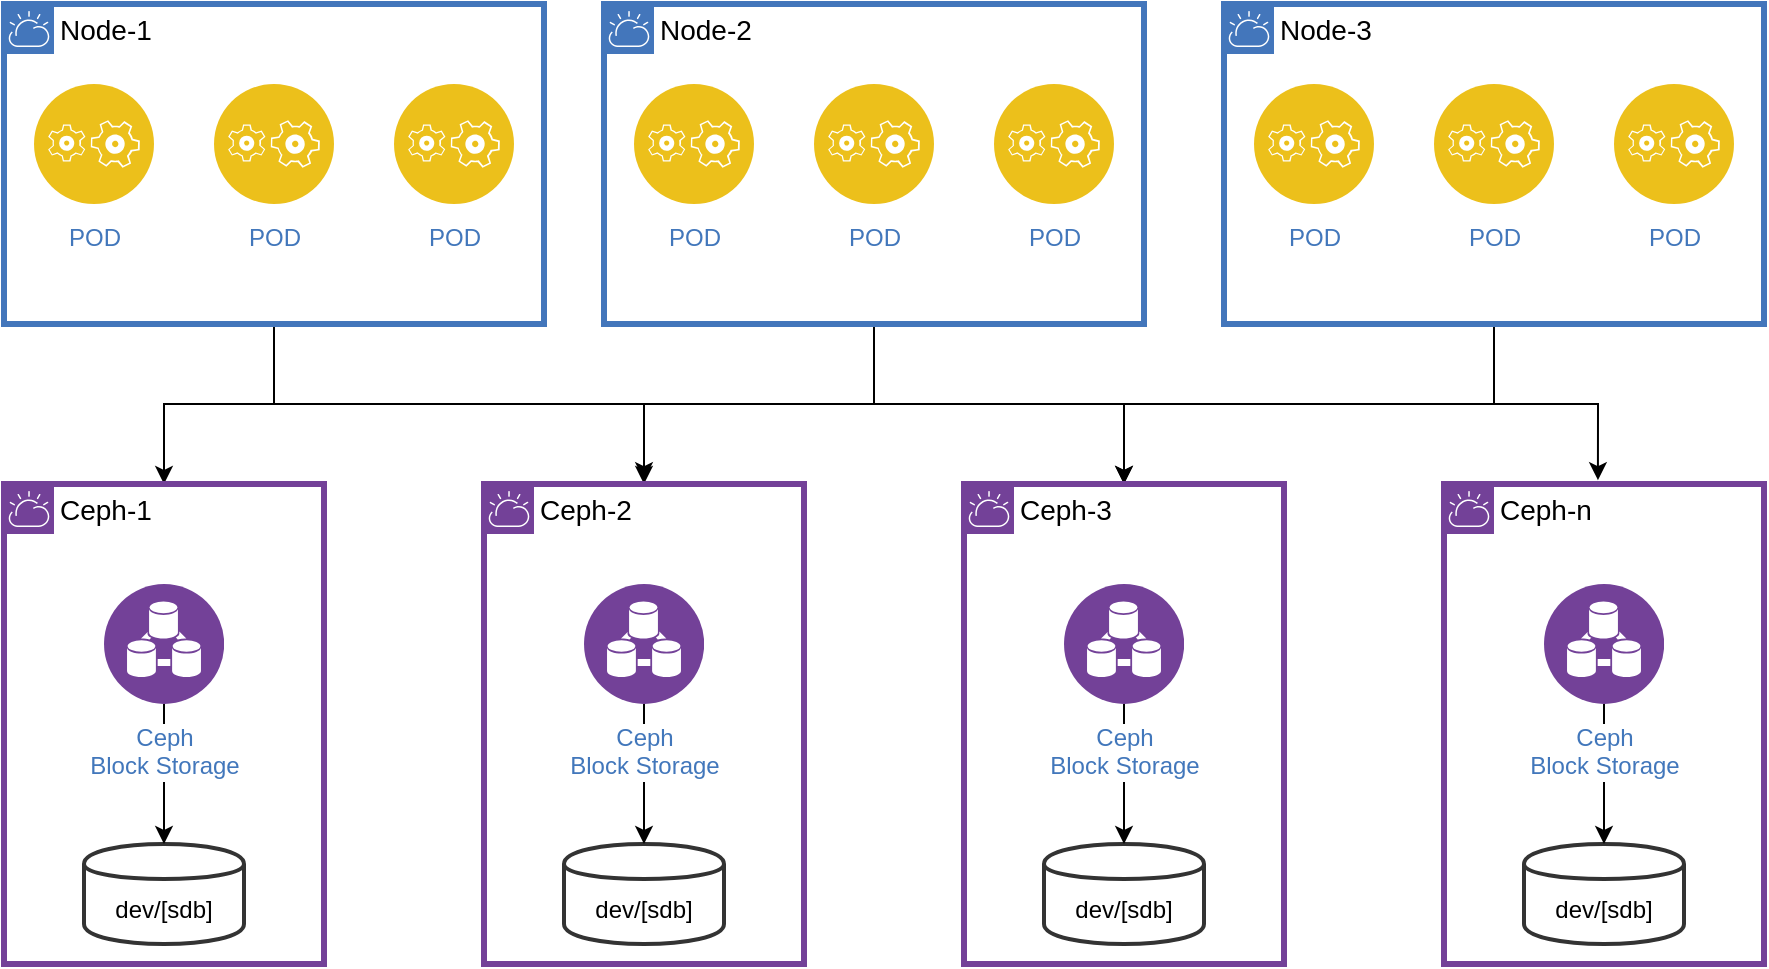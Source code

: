 <mxfile version="13.0.1" type="device"><diagram id="WRrjxI1vxbq5a2VLT-Ze" name="Page-1"><mxGraphModel dx="1185" dy="662" grid="1" gridSize="10" guides="1" tooltips="1" connect="1" arrows="1" fold="1" page="1" pageScale="1" pageWidth="1100" pageHeight="850" math="0" shadow="0"><root><mxCell id="0"/><mxCell id="1" parent="0"/><mxCell id="nu2w6wLr4gr7auDzKvVK-86" style="edgeStyle=orthogonalEdgeStyle;rounded=0;orthogonalLoop=1;jettySize=auto;html=1;fontSize=14;" edge="1" parent="1" source="nu2w6wLr4gr7auDzKvVK-7" target="nu2w6wLr4gr7auDzKvVK-63"><mxGeometry relative="1" as="geometry"/></mxCell><mxCell id="nu2w6wLr4gr7auDzKvVK-91" style="edgeStyle=orthogonalEdgeStyle;rounded=0;orthogonalLoop=1;jettySize=auto;html=1;entryX=0.5;entryY=-0.008;entryDx=0;entryDy=0;entryPerimeter=0;fontSize=14;" edge="1" parent="1" source="nu2w6wLr4gr7auDzKvVK-7" target="nu2w6wLr4gr7auDzKvVK-74"><mxGeometry relative="1" as="geometry"/></mxCell><mxCell id="nu2w6wLr4gr7auDzKvVK-7" value="Node-1" style="shape=mxgraph.ibm.box;prType=cloud;fontStyle=0;verticalAlign=top;align=left;spacingLeft=32;spacingTop=4;fillColor=none;rounded=0;whiteSpace=wrap;html=1;strokeColor=#4376BB;strokeWidth=3;dashed=0;container=1;spacing=-4;collapsible=0;expand=0;recursiveResize=0;fontSize=14;" vertex="1" parent="1"><mxGeometry x="120" y="320" width="270" height="160" as="geometry"/></mxCell><mxCell id="nu2w6wLr4gr7auDzKvVK-19" value="POD" style="aspect=fixed;perimeter=ellipsePerimeter;html=1;align=center;shadow=0;dashed=0;fontColor=#4277BB;labelBackgroundColor=#ffffff;fontSize=12;spacingTop=3;image;image=img/lib/ibm/applications/application_logic.svg;strokeColor=#67AB9F;" vertex="1" parent="nu2w6wLr4gr7auDzKvVK-7"><mxGeometry x="15" y="40" width="60" height="60" as="geometry"/></mxCell><mxCell id="nu2w6wLr4gr7auDzKvVK-20" value="POD" style="aspect=fixed;perimeter=ellipsePerimeter;html=1;align=center;shadow=0;dashed=0;fontColor=#4277BB;labelBackgroundColor=#ffffff;fontSize=12;spacingTop=3;image;image=img/lib/ibm/applications/application_logic.svg;strokeColor=#67AB9F;" vertex="1" parent="nu2w6wLr4gr7auDzKvVK-7"><mxGeometry x="105" y="40" width="60" height="60" as="geometry"/></mxCell><mxCell id="nu2w6wLr4gr7auDzKvVK-21" value="POD" style="aspect=fixed;perimeter=ellipsePerimeter;html=1;align=center;shadow=0;dashed=0;fontColor=#4277BB;labelBackgroundColor=#ffffff;fontSize=12;spacingTop=3;image;image=img/lib/ibm/applications/application_logic.svg;strokeColor=#67AB9F;" vertex="1" parent="nu2w6wLr4gr7auDzKvVK-7"><mxGeometry x="195" y="40" width="60" height="60" as="geometry"/></mxCell><mxCell id="nu2w6wLr4gr7auDzKvVK-88" style="edgeStyle=orthogonalEdgeStyle;rounded=0;orthogonalLoop=1;jettySize=auto;html=1;fontSize=14;" edge="1" parent="1" source="nu2w6wLr4gr7auDzKvVK-30" target="nu2w6wLr4gr7auDzKvVK-78"><mxGeometry relative="1" as="geometry"/></mxCell><mxCell id="nu2w6wLr4gr7auDzKvVK-90" style="edgeStyle=orthogonalEdgeStyle;rounded=0;orthogonalLoop=1;jettySize=auto;html=1;fontSize=14;" edge="1" parent="1" source="nu2w6wLr4gr7auDzKvVK-30" target="nu2w6wLr4gr7auDzKvVK-74"><mxGeometry relative="1" as="geometry"/></mxCell><mxCell id="nu2w6wLr4gr7auDzKvVK-30" value="Node-2" style="shape=mxgraph.ibm.box;prType=cloud;fontStyle=0;verticalAlign=top;align=left;spacingLeft=32;spacingTop=4;fillColor=none;rounded=0;whiteSpace=wrap;html=1;strokeColor=#4376BB;strokeWidth=3;dashed=0;container=1;spacing=-4;collapsible=0;expand=0;recursiveResize=0;fontSize=14;" vertex="1" parent="1"><mxGeometry x="420" y="320" width="270" height="160" as="geometry"/></mxCell><mxCell id="nu2w6wLr4gr7auDzKvVK-32" value="POD" style="aspect=fixed;perimeter=ellipsePerimeter;html=1;align=center;shadow=0;dashed=0;fontColor=#4277BB;labelBackgroundColor=#ffffff;fontSize=12;spacingTop=3;image;image=img/lib/ibm/applications/application_logic.svg;strokeColor=#67AB9F;" vertex="1" parent="nu2w6wLr4gr7auDzKvVK-30"><mxGeometry x="15" y="40" width="60" height="60" as="geometry"/></mxCell><mxCell id="nu2w6wLr4gr7auDzKvVK-34" value="POD" style="aspect=fixed;perimeter=ellipsePerimeter;html=1;align=center;shadow=0;dashed=0;fontColor=#4277BB;labelBackgroundColor=#ffffff;fontSize=12;spacingTop=3;image;image=img/lib/ibm/applications/application_logic.svg;strokeColor=#67AB9F;" vertex="1" parent="nu2w6wLr4gr7auDzKvVK-30"><mxGeometry x="105" y="40" width="60" height="60" as="geometry"/></mxCell><mxCell id="nu2w6wLr4gr7auDzKvVK-36" value="POD" style="aspect=fixed;perimeter=ellipsePerimeter;html=1;align=center;shadow=0;dashed=0;fontColor=#4277BB;labelBackgroundColor=#ffffff;fontSize=12;spacingTop=3;image;image=img/lib/ibm/applications/application_logic.svg;strokeColor=#67AB9F;" vertex="1" parent="nu2w6wLr4gr7auDzKvVK-30"><mxGeometry x="195" y="40" width="60" height="60" as="geometry"/></mxCell><mxCell id="nu2w6wLr4gr7auDzKvVK-87" style="edgeStyle=orthogonalEdgeStyle;rounded=0;orthogonalLoop=1;jettySize=auto;html=1;entryX=0.481;entryY=-0.008;entryDx=0;entryDy=0;entryPerimeter=0;fontSize=14;" edge="1" parent="1" source="nu2w6wLr4gr7auDzKvVK-40" target="nu2w6wLr4gr7auDzKvVK-82"><mxGeometry relative="1" as="geometry"/></mxCell><mxCell id="nu2w6wLr4gr7auDzKvVK-89" style="edgeStyle=orthogonalEdgeStyle;rounded=0;orthogonalLoop=1;jettySize=auto;html=1;fontSize=14;" edge="1" parent="1" source="nu2w6wLr4gr7auDzKvVK-40" target="nu2w6wLr4gr7auDzKvVK-78"><mxGeometry relative="1" as="geometry"/></mxCell><mxCell id="nu2w6wLr4gr7auDzKvVK-40" value="Node-3" style="shape=mxgraph.ibm.box;prType=cloud;fontStyle=0;verticalAlign=top;align=left;spacingLeft=32;spacingTop=4;fillColor=none;rounded=0;whiteSpace=wrap;html=1;strokeColor=#4376BB;strokeWidth=3;dashed=0;container=1;spacing=-4;collapsible=0;expand=0;recursiveResize=0;fontSize=14;" vertex="1" parent="1"><mxGeometry x="730" y="320" width="270" height="160" as="geometry"/></mxCell><mxCell id="nu2w6wLr4gr7auDzKvVK-42" value="POD" style="aspect=fixed;perimeter=ellipsePerimeter;html=1;align=center;shadow=0;dashed=0;fontColor=#4277BB;labelBackgroundColor=#ffffff;fontSize=12;spacingTop=3;image;image=img/lib/ibm/applications/application_logic.svg;strokeColor=#67AB9F;" vertex="1" parent="nu2w6wLr4gr7auDzKvVK-40"><mxGeometry x="15" y="40" width="60" height="60" as="geometry"/></mxCell><mxCell id="nu2w6wLr4gr7auDzKvVK-44" value="POD" style="aspect=fixed;perimeter=ellipsePerimeter;html=1;align=center;shadow=0;dashed=0;fontColor=#4277BB;labelBackgroundColor=#ffffff;fontSize=12;spacingTop=3;image;image=img/lib/ibm/applications/application_logic.svg;strokeColor=#67AB9F;" vertex="1" parent="nu2w6wLr4gr7auDzKvVK-40"><mxGeometry x="105" y="40" width="60" height="60" as="geometry"/></mxCell><mxCell id="nu2w6wLr4gr7auDzKvVK-46" value="POD" style="aspect=fixed;perimeter=ellipsePerimeter;html=1;align=center;shadow=0;dashed=0;fontColor=#4277BB;labelBackgroundColor=#ffffff;fontSize=12;spacingTop=3;image;image=img/lib/ibm/applications/application_logic.svg;strokeColor=#67AB9F;" vertex="1" parent="nu2w6wLr4gr7auDzKvVK-40"><mxGeometry x="195" y="40" width="60" height="60" as="geometry"/></mxCell><mxCell id="nu2w6wLr4gr7auDzKvVK-63" value="Ceph-1" style="shape=mxgraph.ibm.box;prType=cloud;fontStyle=0;verticalAlign=top;align=left;spacingLeft=32;spacingTop=4;fillColor=none;rounded=0;whiteSpace=wrap;html=1;strokeColor=#734198;strokeWidth=3;dashed=0;container=1;spacing=-4;collapsible=0;expand=0;recursiveResize=0;fontSize=14;" vertex="1" parent="1"><mxGeometry x="120" y="560" width="160" height="240" as="geometry"/></mxCell><mxCell id="nu2w6wLr4gr7auDzKvVK-71" value="dev/[sdb]" style="shape=cylinder;whiteSpace=wrap;html=1;boundedLbl=1;backgroundOutline=1;strokeColor=#333333;strokeWidth=2;" vertex="1" parent="nu2w6wLr4gr7auDzKvVK-63"><mxGeometry x="40" y="180" width="80" height="50" as="geometry"/></mxCell><mxCell id="nu2w6wLr4gr7auDzKvVK-72" style="edgeStyle=orthogonalEdgeStyle;rounded=0;orthogonalLoop=1;jettySize=auto;html=1;" edge="1" parent="nu2w6wLr4gr7auDzKvVK-63" source="nu2w6wLr4gr7auDzKvVK-73" target="nu2w6wLr4gr7auDzKvVK-71"><mxGeometry relative="1" as="geometry"><mxPoint x="80" y="120" as="sourcePoint"/></mxGeometry></mxCell><mxCell id="nu2w6wLr4gr7auDzKvVK-73" value="Ceph&lt;br&gt;Block Storage" style="aspect=fixed;perimeter=ellipsePerimeter;html=1;align=center;shadow=0;dashed=0;fontColor=#4277BB;labelBackgroundColor=#ffffff;fontSize=12;spacingTop=3;image;image=img/lib/ibm/analytics/data_integration.svg;strokeColor=#01AF9C;strokeWidth=2;" vertex="1" parent="nu2w6wLr4gr7auDzKvVK-63"><mxGeometry x="50" y="50" width="60" height="60" as="geometry"/></mxCell><mxCell id="nu2w6wLr4gr7auDzKvVK-74" value="Ceph-2" style="shape=mxgraph.ibm.box;prType=cloud;fontStyle=0;verticalAlign=top;align=left;spacingLeft=32;spacingTop=4;fillColor=none;rounded=0;whiteSpace=wrap;html=1;strokeColor=#734198;strokeWidth=3;dashed=0;container=1;spacing=-4;collapsible=0;expand=0;recursiveResize=0;fontSize=14;" vertex="1" parent="1"><mxGeometry x="360" y="560" width="160" height="240" as="geometry"/></mxCell><mxCell id="nu2w6wLr4gr7auDzKvVK-75" value="dev/[sdb]" style="shape=cylinder;whiteSpace=wrap;html=1;boundedLbl=1;backgroundOutline=1;strokeColor=#333333;strokeWidth=2;" vertex="1" parent="nu2w6wLr4gr7auDzKvVK-74"><mxGeometry x="40" y="180" width="80" height="50" as="geometry"/></mxCell><mxCell id="nu2w6wLr4gr7auDzKvVK-76" style="edgeStyle=orthogonalEdgeStyle;rounded=0;orthogonalLoop=1;jettySize=auto;html=1;" edge="1" parent="nu2w6wLr4gr7auDzKvVK-74" source="nu2w6wLr4gr7auDzKvVK-77" target="nu2w6wLr4gr7auDzKvVK-75"><mxGeometry relative="1" as="geometry"><mxPoint x="80" y="120" as="sourcePoint"/></mxGeometry></mxCell><mxCell id="nu2w6wLr4gr7auDzKvVK-77" value="Ceph&lt;br&gt;Block Storage" style="aspect=fixed;perimeter=ellipsePerimeter;html=1;align=center;shadow=0;dashed=0;fontColor=#4277BB;labelBackgroundColor=#ffffff;fontSize=12;spacingTop=3;image;image=img/lib/ibm/analytics/data_integration.svg;strokeColor=#01AF9C;strokeWidth=2;" vertex="1" parent="nu2w6wLr4gr7auDzKvVK-74"><mxGeometry x="50" y="50" width="60" height="60" as="geometry"/></mxCell><mxCell id="nu2w6wLr4gr7auDzKvVK-78" value="Ceph-3" style="shape=mxgraph.ibm.box;prType=cloud;fontStyle=0;verticalAlign=top;align=left;spacingLeft=32;spacingTop=4;fillColor=none;rounded=0;whiteSpace=wrap;html=1;strokeColor=#734198;strokeWidth=3;dashed=0;container=1;spacing=-4;collapsible=0;expand=0;recursiveResize=0;fontSize=14;" vertex="1" parent="1"><mxGeometry x="600" y="560" width="160" height="240" as="geometry"/></mxCell><mxCell id="nu2w6wLr4gr7auDzKvVK-79" value="dev/[sdb]" style="shape=cylinder;whiteSpace=wrap;html=1;boundedLbl=1;backgroundOutline=1;strokeColor=#333333;strokeWidth=2;" vertex="1" parent="nu2w6wLr4gr7auDzKvVK-78"><mxGeometry x="40" y="180" width="80" height="50" as="geometry"/></mxCell><mxCell id="nu2w6wLr4gr7auDzKvVK-80" style="edgeStyle=orthogonalEdgeStyle;rounded=0;orthogonalLoop=1;jettySize=auto;html=1;" edge="1" parent="nu2w6wLr4gr7auDzKvVK-78" source="nu2w6wLr4gr7auDzKvVK-81" target="nu2w6wLr4gr7auDzKvVK-79"><mxGeometry relative="1" as="geometry"><mxPoint x="80" y="120" as="sourcePoint"/></mxGeometry></mxCell><mxCell id="nu2w6wLr4gr7auDzKvVK-81" value="Ceph&lt;br&gt;Block Storage" style="aspect=fixed;perimeter=ellipsePerimeter;html=1;align=center;shadow=0;dashed=0;fontColor=#4277BB;labelBackgroundColor=#ffffff;fontSize=12;spacingTop=3;image;image=img/lib/ibm/analytics/data_integration.svg;strokeColor=#01AF9C;strokeWidth=2;" vertex="1" parent="nu2w6wLr4gr7auDzKvVK-78"><mxGeometry x="50" y="50" width="60" height="60" as="geometry"/></mxCell><mxCell id="nu2w6wLr4gr7auDzKvVK-82" value="Ceph-n" style="shape=mxgraph.ibm.box;prType=cloud;fontStyle=0;verticalAlign=top;align=left;spacingLeft=32;spacingTop=4;fillColor=none;rounded=0;whiteSpace=wrap;html=1;strokeColor=#734198;strokeWidth=3;dashed=0;container=1;spacing=-4;collapsible=0;expand=0;recursiveResize=0;fontSize=14;" vertex="1" parent="1"><mxGeometry x="840" y="560" width="160" height="240" as="geometry"/></mxCell><mxCell id="nu2w6wLr4gr7auDzKvVK-83" value="dev/[sdb]" style="shape=cylinder;whiteSpace=wrap;html=1;boundedLbl=1;backgroundOutline=1;strokeColor=#333333;strokeWidth=2;" vertex="1" parent="nu2w6wLr4gr7auDzKvVK-82"><mxGeometry x="40" y="180" width="80" height="50" as="geometry"/></mxCell><mxCell id="nu2w6wLr4gr7auDzKvVK-84" style="edgeStyle=orthogonalEdgeStyle;rounded=0;orthogonalLoop=1;jettySize=auto;html=1;" edge="1" parent="nu2w6wLr4gr7auDzKvVK-82" source="nu2w6wLr4gr7auDzKvVK-85" target="nu2w6wLr4gr7auDzKvVK-83"><mxGeometry relative="1" as="geometry"><mxPoint x="80" y="120" as="sourcePoint"/></mxGeometry></mxCell><mxCell id="nu2w6wLr4gr7auDzKvVK-85" value="Ceph&lt;br&gt;Block Storage" style="aspect=fixed;perimeter=ellipsePerimeter;html=1;align=center;shadow=0;dashed=0;fontColor=#4277BB;labelBackgroundColor=#ffffff;fontSize=12;spacingTop=3;image;image=img/lib/ibm/analytics/data_integration.svg;strokeColor=#01AF9C;strokeWidth=2;" vertex="1" parent="nu2w6wLr4gr7auDzKvVK-82"><mxGeometry x="50" y="50" width="60" height="60" as="geometry"/></mxCell></root></mxGraphModel></diagram></mxfile>